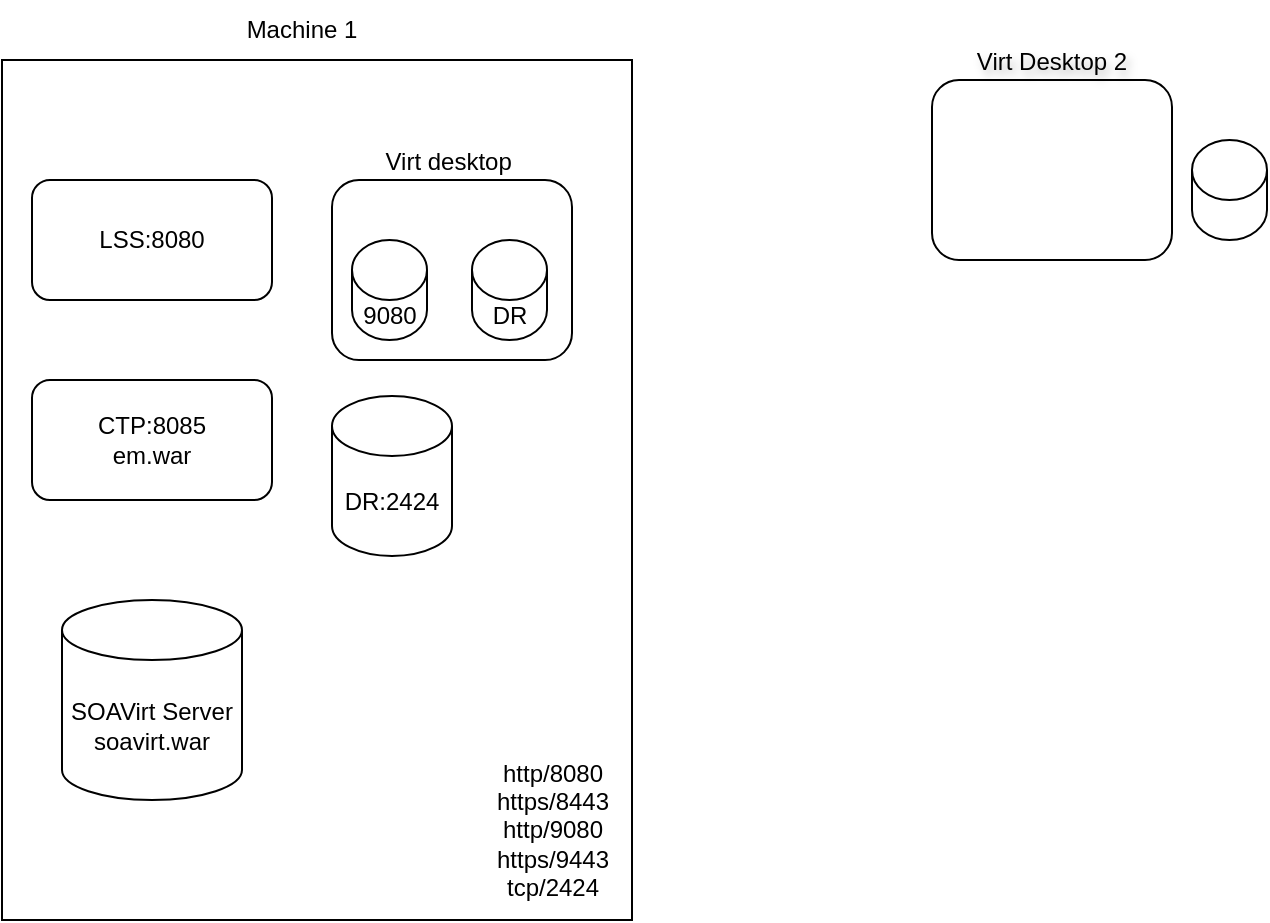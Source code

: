 <mxfile version="26.0.16">
  <diagram name="Page-1" id="bjJSrv5zMaCwU1wNmdre">
    <mxGraphModel dx="339" dy="902" grid="1" gridSize="10" guides="1" tooltips="1" connect="1" arrows="1" fold="1" page="1" pageScale="1" pageWidth="850" pageHeight="1100" math="0" shadow="0">
      <root>
        <mxCell id="0" />
        <mxCell id="1" parent="0" />
        <mxCell id="DshOfDi3M8hb1an4ScI6-8" value="" style="rounded=0;whiteSpace=wrap;html=1;" vertex="1" parent="1">
          <mxGeometry x="125" y="230" width="315" height="430" as="geometry" />
        </mxCell>
        <mxCell id="DshOfDi3M8hb1an4ScI6-1" value="CTP:8085&lt;div&gt;em.war&lt;/div&gt;" style="rounded=1;whiteSpace=wrap;html=1;" vertex="1" parent="1">
          <mxGeometry x="140" y="390" width="120" height="60" as="geometry" />
        </mxCell>
        <mxCell id="DshOfDi3M8hb1an4ScI6-2" value="LSS:8080" style="rounded=1;whiteSpace=wrap;html=1;" vertex="1" parent="1">
          <mxGeometry x="140" y="290" width="120" height="60" as="geometry" />
        </mxCell>
        <mxCell id="DshOfDi3M8hb1an4ScI6-3" value="Virt desktop&amp;nbsp;" style="rounded=1;whiteSpace=wrap;html=1;labelPosition=center;verticalLabelPosition=top;align=center;verticalAlign=bottom;" vertex="1" parent="1">
          <mxGeometry x="290" y="290" width="120" height="90" as="geometry" />
        </mxCell>
        <mxCell id="DshOfDi3M8hb1an4ScI6-4" value="Virt Desktop 2" style="rounded=1;whiteSpace=wrap;html=1;textShadow=1;labelPosition=center;verticalLabelPosition=top;align=center;verticalAlign=bottom;" vertex="1" parent="1">
          <mxGeometry x="590" y="240" width="120" height="90" as="geometry" />
        </mxCell>
        <mxCell id="DshOfDi3M8hb1an4ScI6-5" value="9080" style="shape=cylinder3;whiteSpace=wrap;html=1;boundedLbl=1;backgroundOutline=1;size=15;" vertex="1" parent="1">
          <mxGeometry x="300" y="320" width="37.5" height="50" as="geometry" />
        </mxCell>
        <mxCell id="DshOfDi3M8hb1an4ScI6-6" value="" style="shape=cylinder3;whiteSpace=wrap;html=1;boundedLbl=1;backgroundOutline=1;size=15;" vertex="1" parent="1">
          <mxGeometry x="720" y="270" width="37.5" height="50" as="geometry" />
        </mxCell>
        <mxCell id="DshOfDi3M8hb1an4ScI6-7" value="SOAVirt Server&lt;div&gt;soavirt.war&lt;/div&gt;" style="shape=cylinder3;whiteSpace=wrap;html=1;boundedLbl=1;backgroundOutline=1;size=15;" vertex="1" parent="1">
          <mxGeometry x="155" y="500" width="90" height="100" as="geometry" />
        </mxCell>
        <mxCell id="DshOfDi3M8hb1an4ScI6-9" value="DR" style="shape=cylinder3;whiteSpace=wrap;html=1;boundedLbl=1;backgroundOutline=1;size=15;" vertex="1" parent="1">
          <mxGeometry x="360" y="320" width="37.5" height="50" as="geometry" />
        </mxCell>
        <mxCell id="DshOfDi3M8hb1an4ScI6-10" value="DR:2424" style="shape=cylinder3;whiteSpace=wrap;html=1;boundedLbl=1;backgroundOutline=1;size=15;" vertex="1" parent="1">
          <mxGeometry x="290" y="398" width="60" height="80" as="geometry" />
        </mxCell>
        <mxCell id="DshOfDi3M8hb1an4ScI6-11" value="http/8080&lt;div&gt;https/8443&lt;/div&gt;&lt;div&gt;http/9080&lt;/div&gt;&lt;div&gt;https/9443&lt;/div&gt;&lt;div&gt;tcp/2424&lt;/div&gt;" style="text;html=1;align=center;verticalAlign=middle;resizable=0;points=[];autosize=1;strokeColor=none;fillColor=none;" vertex="1" parent="1">
          <mxGeometry x="360" y="570" width="80" height="90" as="geometry" />
        </mxCell>
        <mxCell id="DshOfDi3M8hb1an4ScI6-12" value="Machine 1" style="text;html=1;align=center;verticalAlign=middle;whiteSpace=wrap;rounded=0;" vertex="1" parent="1">
          <mxGeometry x="245" y="200" width="60" height="30" as="geometry" />
        </mxCell>
      </root>
    </mxGraphModel>
  </diagram>
</mxfile>

